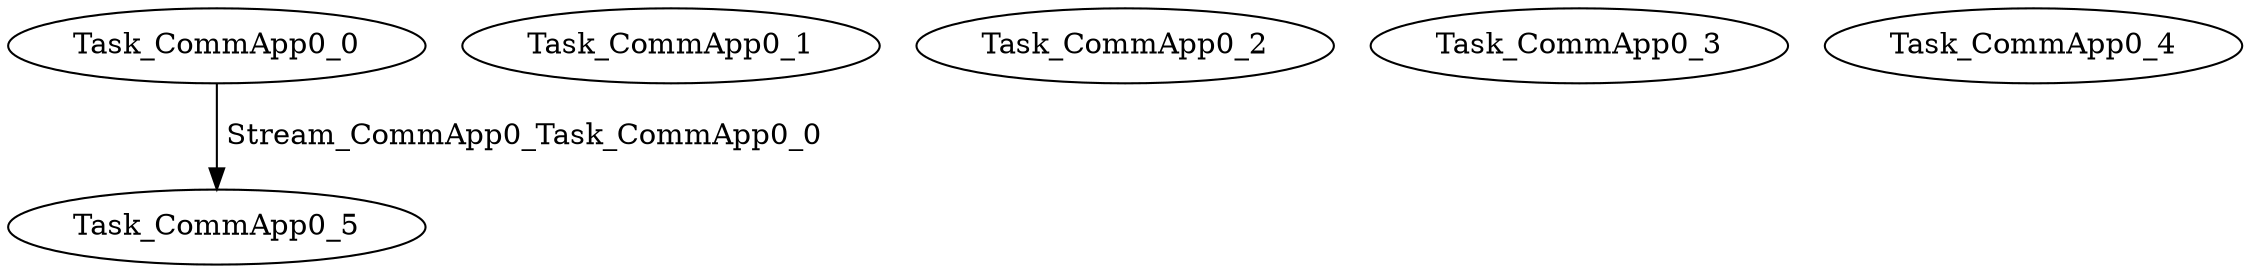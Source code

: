 // CommApp0
digraph {
	Task_CommApp0_0
	Task_CommApp0_1
	Task_CommApp0_2
	Task_CommApp0_3
	Task_CommApp0_4
	Task_CommApp0_5
	Task_CommApp0_0 -> Task_CommApp0_5 [label=" Stream_CommApp0_Task_CommApp0_0"]
}
